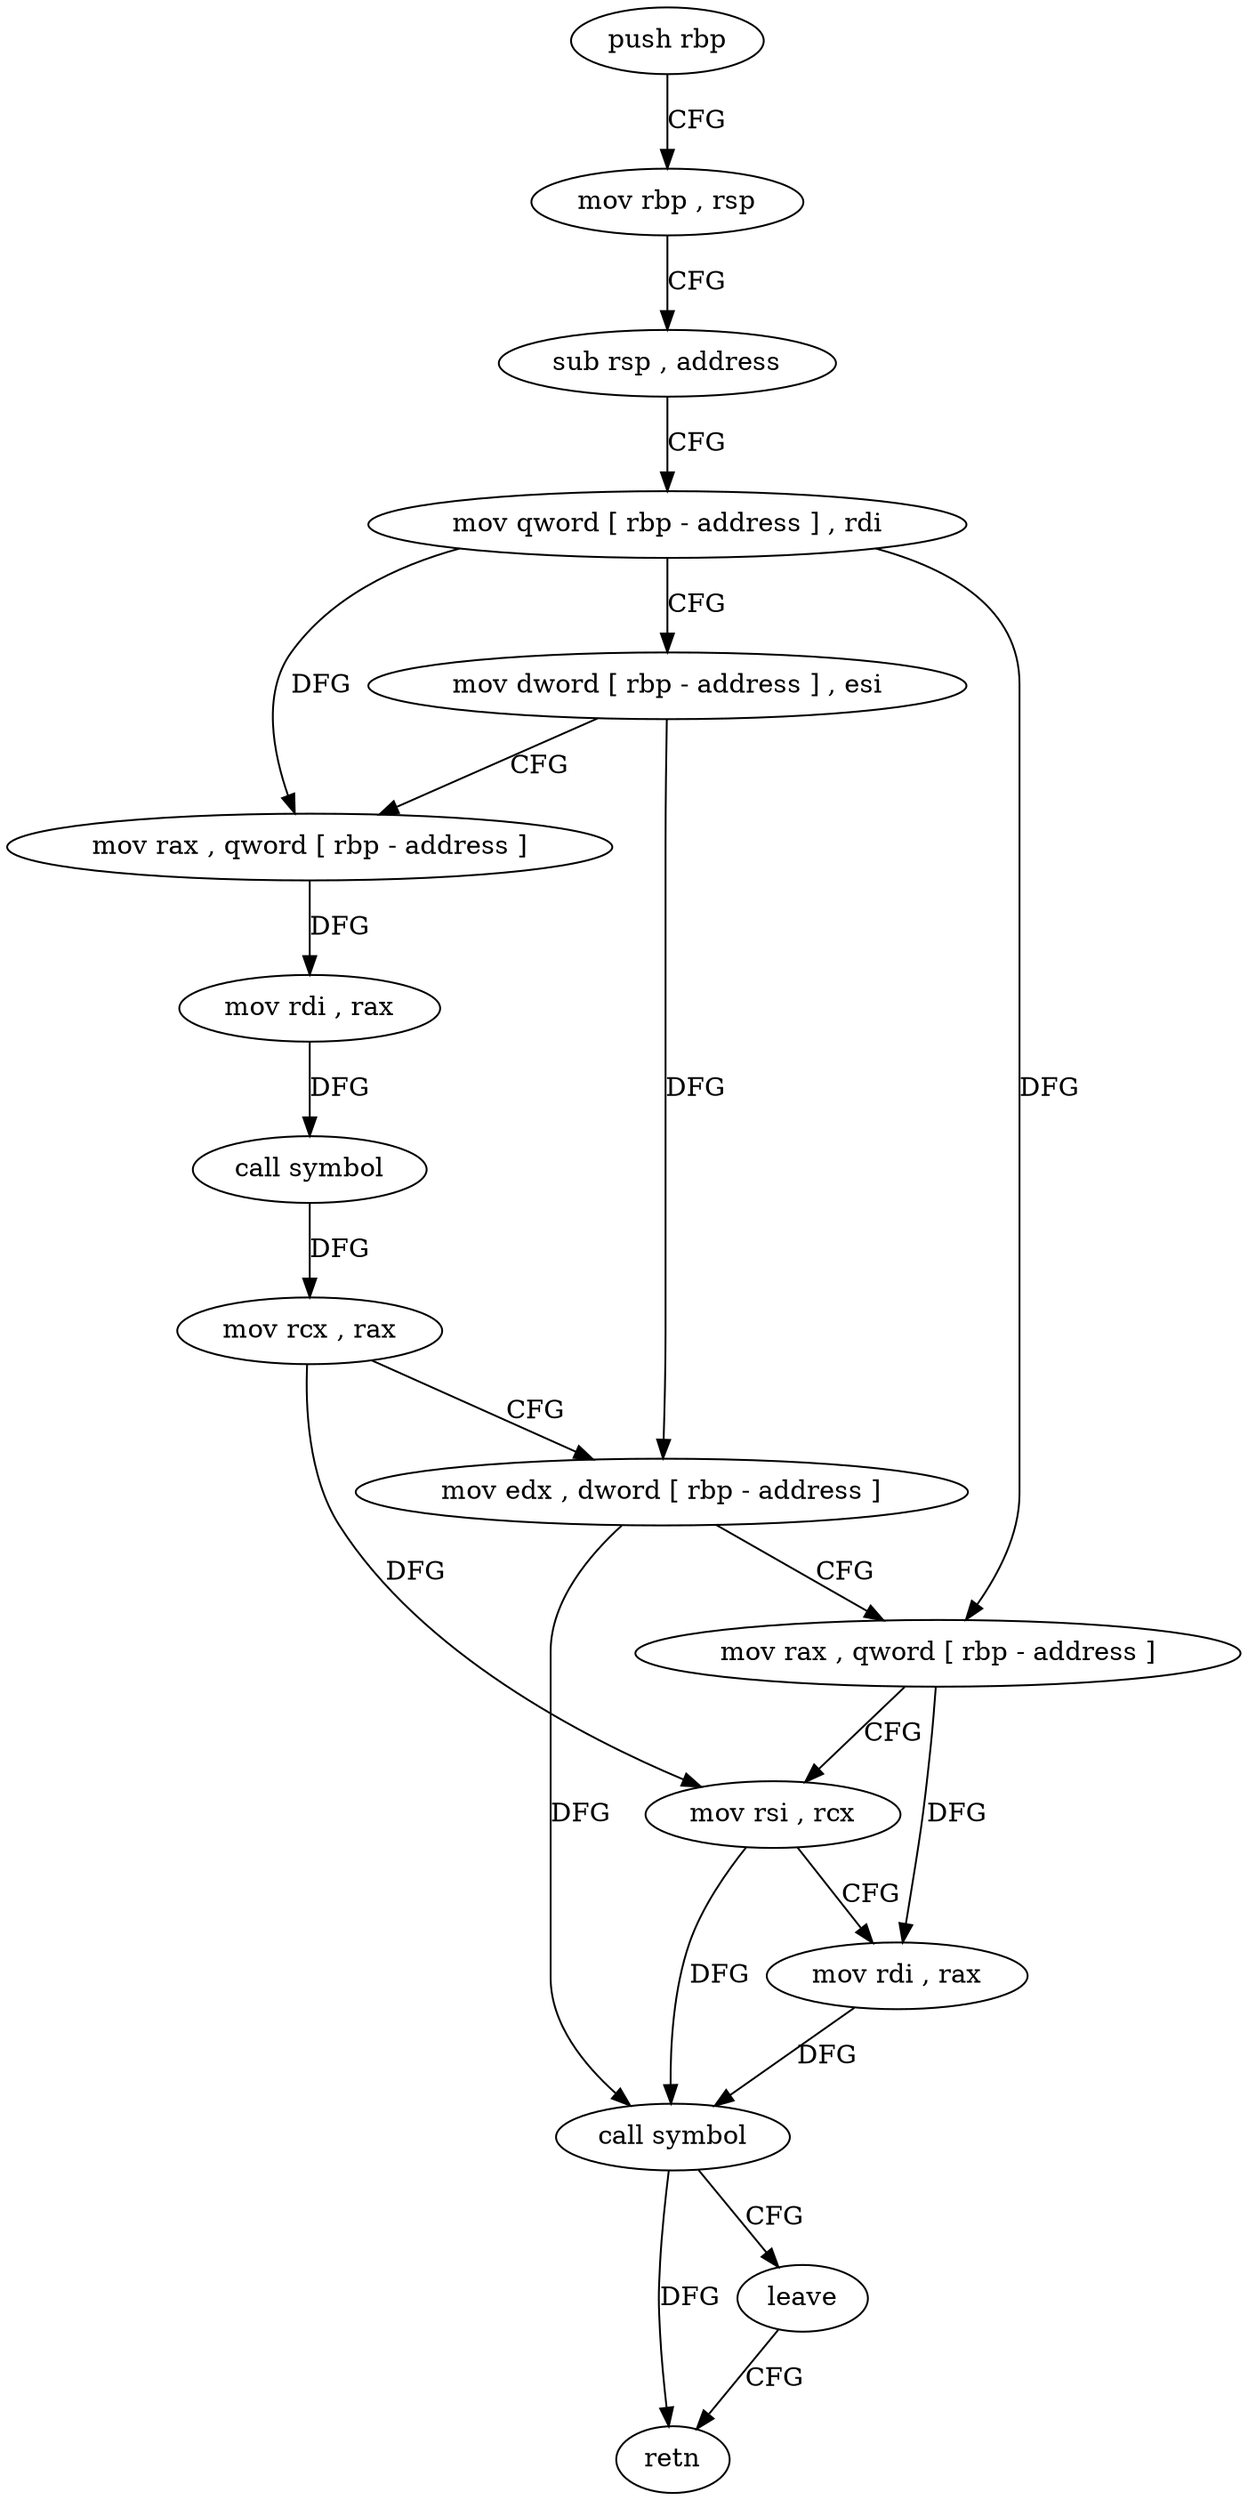 digraph "func" {
"4319198" [label = "push rbp" ]
"4319199" [label = "mov rbp , rsp" ]
"4319202" [label = "sub rsp , address" ]
"4319206" [label = "mov qword [ rbp - address ] , rdi" ]
"4319210" [label = "mov dword [ rbp - address ] , esi" ]
"4319213" [label = "mov rax , qword [ rbp - address ]" ]
"4319217" [label = "mov rdi , rax" ]
"4319220" [label = "call symbol" ]
"4319225" [label = "mov rcx , rax" ]
"4319228" [label = "mov edx , dword [ rbp - address ]" ]
"4319231" [label = "mov rax , qword [ rbp - address ]" ]
"4319235" [label = "mov rsi , rcx" ]
"4319238" [label = "mov rdi , rax" ]
"4319241" [label = "call symbol" ]
"4319246" [label = "leave" ]
"4319247" [label = "retn" ]
"4319198" -> "4319199" [ label = "CFG" ]
"4319199" -> "4319202" [ label = "CFG" ]
"4319202" -> "4319206" [ label = "CFG" ]
"4319206" -> "4319210" [ label = "CFG" ]
"4319206" -> "4319213" [ label = "DFG" ]
"4319206" -> "4319231" [ label = "DFG" ]
"4319210" -> "4319213" [ label = "CFG" ]
"4319210" -> "4319228" [ label = "DFG" ]
"4319213" -> "4319217" [ label = "DFG" ]
"4319217" -> "4319220" [ label = "DFG" ]
"4319220" -> "4319225" [ label = "DFG" ]
"4319225" -> "4319228" [ label = "CFG" ]
"4319225" -> "4319235" [ label = "DFG" ]
"4319228" -> "4319231" [ label = "CFG" ]
"4319228" -> "4319241" [ label = "DFG" ]
"4319231" -> "4319235" [ label = "CFG" ]
"4319231" -> "4319238" [ label = "DFG" ]
"4319235" -> "4319238" [ label = "CFG" ]
"4319235" -> "4319241" [ label = "DFG" ]
"4319238" -> "4319241" [ label = "DFG" ]
"4319241" -> "4319246" [ label = "CFG" ]
"4319241" -> "4319247" [ label = "DFG" ]
"4319246" -> "4319247" [ label = "CFG" ]
}
